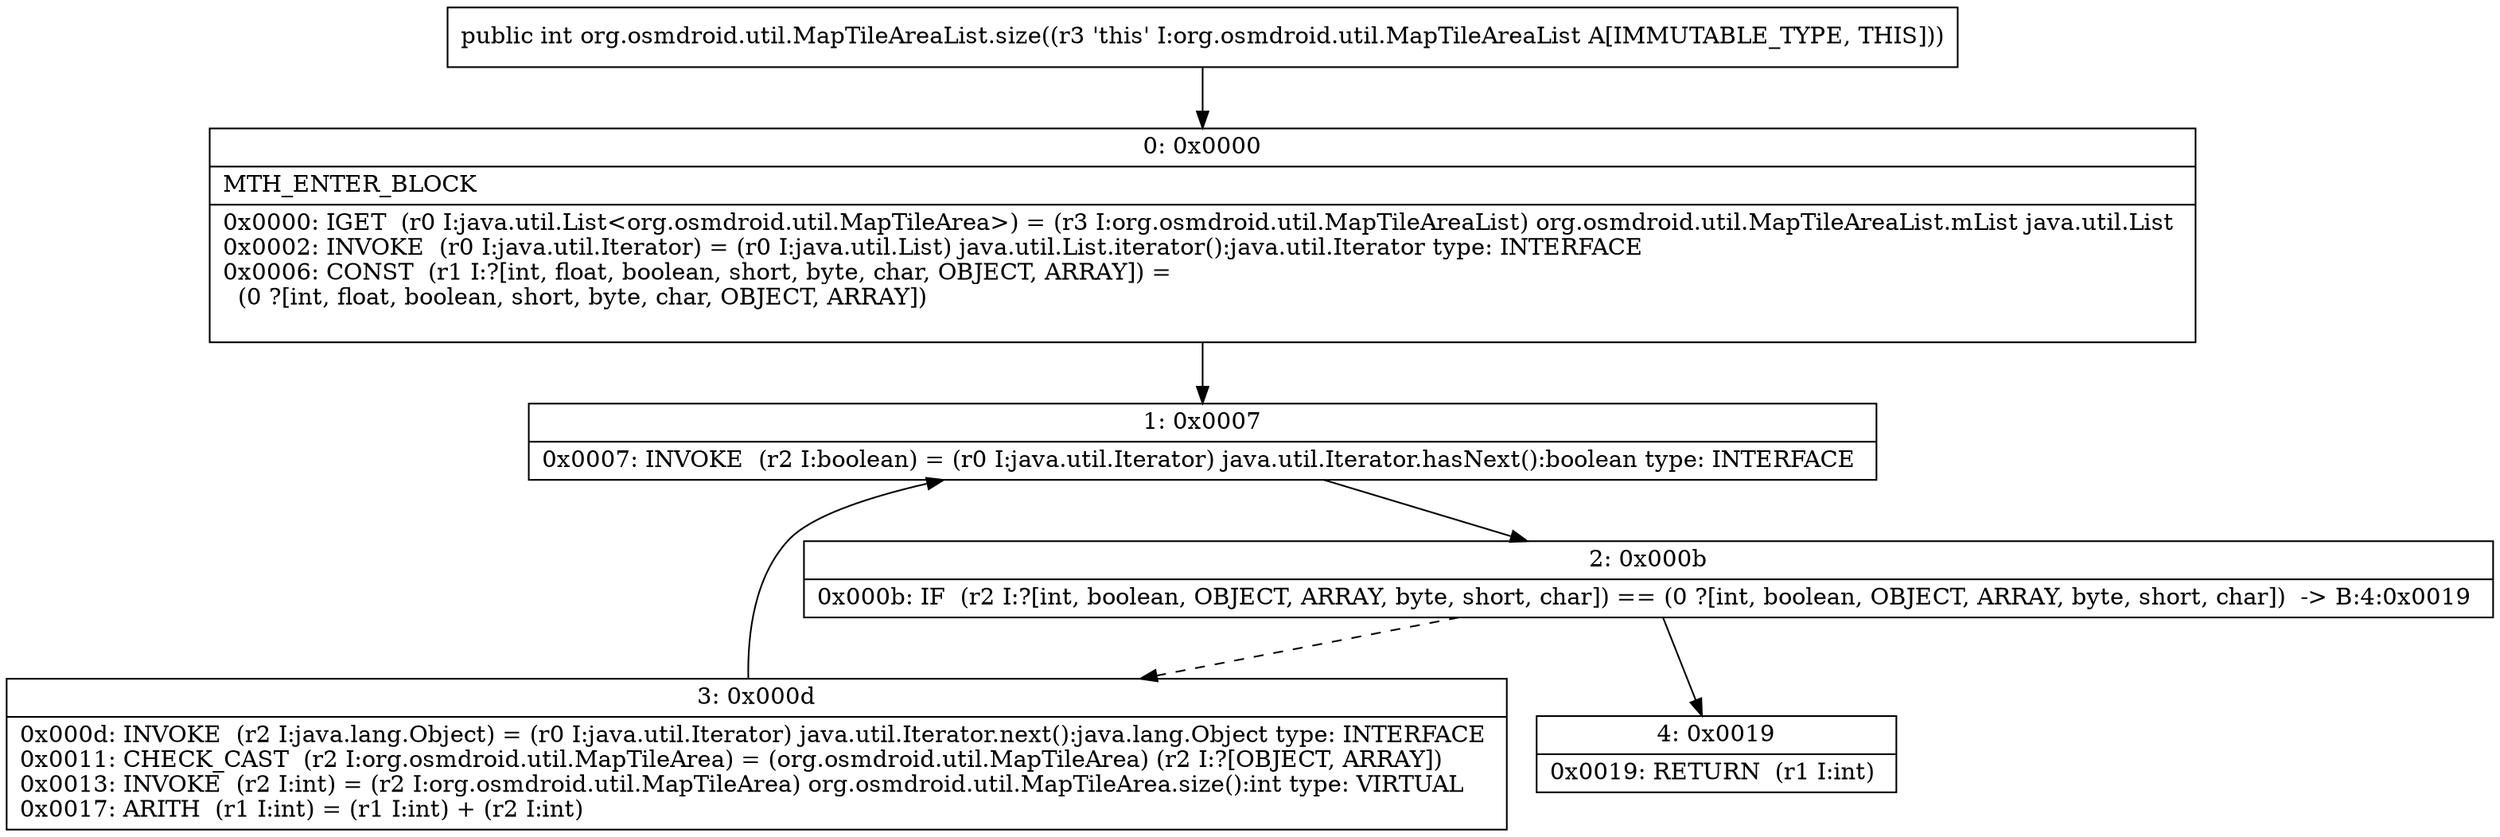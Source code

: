 digraph "CFG fororg.osmdroid.util.MapTileAreaList.size()I" {
Node_0 [shape=record,label="{0\:\ 0x0000|MTH_ENTER_BLOCK\l|0x0000: IGET  (r0 I:java.util.List\<org.osmdroid.util.MapTileArea\>) = (r3 I:org.osmdroid.util.MapTileAreaList) org.osmdroid.util.MapTileAreaList.mList java.util.List \l0x0002: INVOKE  (r0 I:java.util.Iterator) = (r0 I:java.util.List) java.util.List.iterator():java.util.Iterator type: INTERFACE \l0x0006: CONST  (r1 I:?[int, float, boolean, short, byte, char, OBJECT, ARRAY]) = \l  (0 ?[int, float, boolean, short, byte, char, OBJECT, ARRAY])\l \l}"];
Node_1 [shape=record,label="{1\:\ 0x0007|0x0007: INVOKE  (r2 I:boolean) = (r0 I:java.util.Iterator) java.util.Iterator.hasNext():boolean type: INTERFACE \l}"];
Node_2 [shape=record,label="{2\:\ 0x000b|0x000b: IF  (r2 I:?[int, boolean, OBJECT, ARRAY, byte, short, char]) == (0 ?[int, boolean, OBJECT, ARRAY, byte, short, char])  \-\> B:4:0x0019 \l}"];
Node_3 [shape=record,label="{3\:\ 0x000d|0x000d: INVOKE  (r2 I:java.lang.Object) = (r0 I:java.util.Iterator) java.util.Iterator.next():java.lang.Object type: INTERFACE \l0x0011: CHECK_CAST  (r2 I:org.osmdroid.util.MapTileArea) = (org.osmdroid.util.MapTileArea) (r2 I:?[OBJECT, ARRAY]) \l0x0013: INVOKE  (r2 I:int) = (r2 I:org.osmdroid.util.MapTileArea) org.osmdroid.util.MapTileArea.size():int type: VIRTUAL \l0x0017: ARITH  (r1 I:int) = (r1 I:int) + (r2 I:int) \l}"];
Node_4 [shape=record,label="{4\:\ 0x0019|0x0019: RETURN  (r1 I:int) \l}"];
MethodNode[shape=record,label="{public int org.osmdroid.util.MapTileAreaList.size((r3 'this' I:org.osmdroid.util.MapTileAreaList A[IMMUTABLE_TYPE, THIS])) }"];
MethodNode -> Node_0;
Node_0 -> Node_1;
Node_1 -> Node_2;
Node_2 -> Node_3[style=dashed];
Node_2 -> Node_4;
Node_3 -> Node_1;
}


